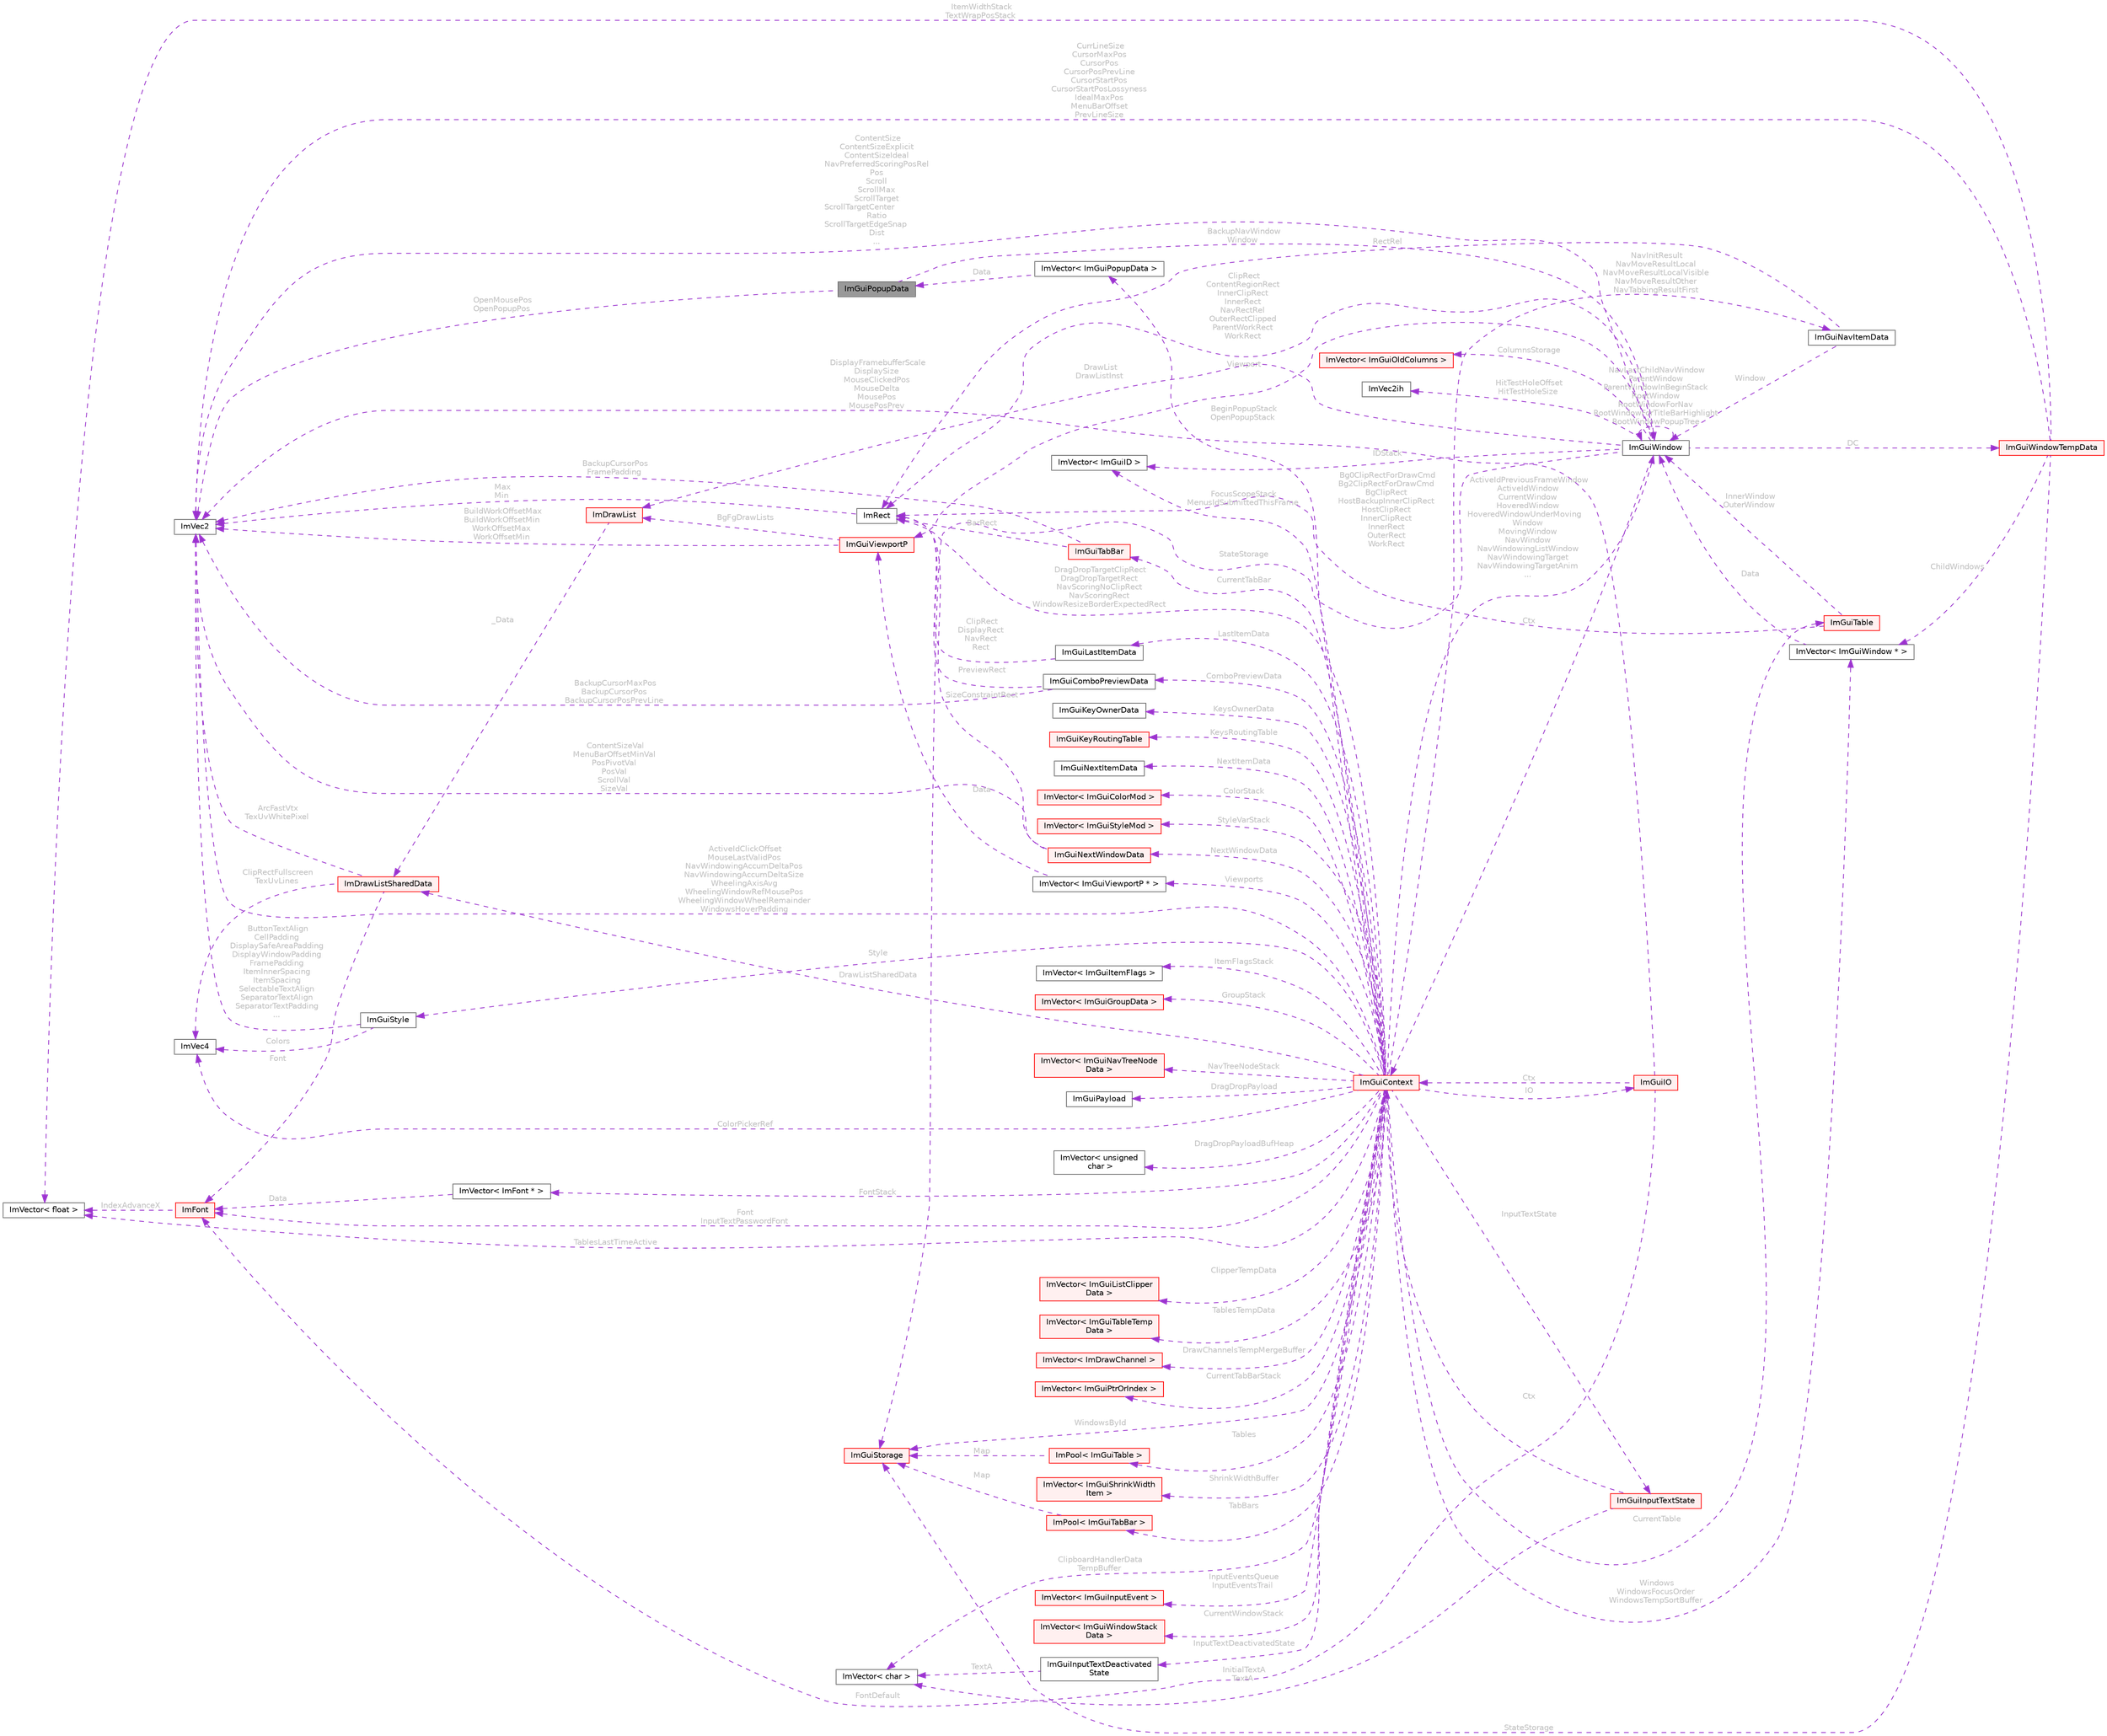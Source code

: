 digraph "ImGuiPopupData"
{
 // LATEX_PDF_SIZE
  bgcolor="transparent";
  edge [fontname=Helvetica,fontsize=10,labelfontname=Helvetica,labelfontsize=10];
  node [fontname=Helvetica,fontsize=10,shape=box,height=0.2,width=0.4];
  rankdir="LR";
  Node1 [id="Node000001",label="ImGuiPopupData",height=0.2,width=0.4,color="gray40", fillcolor="grey60", style="filled", fontcolor="black",tooltip=" "];
  Node2 -> Node1 [id="edge1_Node000001_Node000002",dir="back",color="darkorchid3",style="dashed",tooltip=" ",label=" BackupNavWindow\nWindow",fontcolor="grey" ];
  Node2 [id="Node000002",label="ImGuiWindow",height=0.2,width=0.4,color="gray40", fillcolor="white", style="filled",URL="$struct_im_gui_window.html",tooltip=" "];
  Node3 -> Node2 [id="edge2_Node000002_Node000003",dir="back",color="darkorchid3",style="dashed",tooltip=" ",label=" Ctx",fontcolor="grey" ];
  Node3 [id="Node000003",label="ImGuiContext",height=0.2,width=0.4,color="red", fillcolor="#FFF0F0", style="filled",URL="$struct_im_gui_context.html",tooltip=" "];
  Node4 -> Node3 [id="edge3_Node000003_Node000004",dir="back",color="darkorchid3",style="dashed",tooltip=" ",label=" IO",fontcolor="grey" ];
  Node4 [id="Node000004",label="ImGuiIO",height=0.2,width=0.4,color="red", fillcolor="#FFF0F0", style="filled",URL="$struct_im_gui_i_o.html",tooltip=" "];
  Node5 -> Node4 [id="edge4_Node000004_Node000005",dir="back",color="darkorchid3",style="dashed",tooltip=" ",label=" DisplayFramebufferScale\nDisplaySize\nMouseClickedPos\nMouseDelta\nMousePos\nMousePosPrev",fontcolor="grey" ];
  Node5 [id="Node000005",label="ImVec2",height=0.2,width=0.4,color="gray40", fillcolor="white", style="filled",URL="$struct_im_vec2.html",tooltip=" "];
  Node8 -> Node4 [id="edge5_Node000004_Node000008",dir="back",color="darkorchid3",style="dashed",tooltip=" ",label=" FontDefault",fontcolor="grey" ];
  Node8 [id="Node000008",label="ImFont",height=0.2,width=0.4,color="red", fillcolor="#FFF0F0", style="filled",URL="$struct_im_font.html",tooltip=" "];
  Node9 -> Node8 [id="edge6_Node000008_Node000009",dir="back",color="darkorchid3",style="dashed",tooltip=" ",label=" IndexAdvanceX",fontcolor="grey" ];
  Node9 [id="Node000009",label="ImVector\< float \>",height=0.2,width=0.4,color="gray40", fillcolor="white", style="filled",URL="$struct_im_vector.html",tooltip=" "];
  Node3 -> Node4 [id="edge7_Node000004_Node000003",dir="back",color="darkorchid3",style="dashed",tooltip=" ",label=" Ctx",fontcolor="grey" ];
  Node20 -> Node3 [id="edge8_Node000003_Node000020",dir="back",color="darkorchid3",style="dashed",tooltip=" ",label=" Style",fontcolor="grey" ];
  Node20 [id="Node000020",label="ImGuiStyle",height=0.2,width=0.4,color="gray40", fillcolor="white", style="filled",URL="$struct_im_gui_style.html",tooltip=" "];
  Node5 -> Node20 [id="edge9_Node000020_Node000005",dir="back",color="darkorchid3",style="dashed",tooltip=" ",label=" ButtonTextAlign\nCellPadding\nDisplaySafeAreaPadding\nDisplayWindowPadding\nFramePadding\nItemInnerSpacing\nItemSpacing\nSelectableTextAlign\nSeparatorTextAlign\nSeparatorTextPadding\n...",fontcolor="grey" ];
  Node17 -> Node20 [id="edge10_Node000020_Node000017",dir="back",color="darkorchid3",style="dashed",tooltip=" ",label=" Colors",fontcolor="grey" ];
  Node17 [id="Node000017",label="ImVec4",height=0.2,width=0.4,color="gray40", fillcolor="white", style="filled",URL="$struct_im_vec4.html",tooltip=" "];
  Node8 -> Node3 [id="edge11_Node000003_Node000008",dir="back",color="darkorchid3",style="dashed",tooltip=" ",label=" Font\nInputTextPasswordFont",fontcolor="grey" ];
  Node21 -> Node3 [id="edge12_Node000003_Node000021",dir="back",color="darkorchid3",style="dashed",tooltip=" ",label=" DrawListSharedData",fontcolor="grey" ];
  Node21 [id="Node000021",label="ImDrawListSharedData",height=0.2,width=0.4,color="red", fillcolor="#FFF0F0", style="filled",URL="$struct_im_draw_list_shared_data.html",tooltip=" "];
  Node5 -> Node21 [id="edge13_Node000021_Node000005",dir="back",color="darkorchid3",style="dashed",tooltip=" ",label=" ArcFastVtx\nTexUvWhitePixel",fontcolor="grey" ];
  Node8 -> Node21 [id="edge14_Node000021_Node000008",dir="back",color="darkorchid3",style="dashed",tooltip=" ",label=" Font",fontcolor="grey" ];
  Node17 -> Node21 [id="edge15_Node000021_Node000017",dir="back",color="darkorchid3",style="dashed",tooltip=" ",label=" ClipRectFullscreen\nTexUvLines",fontcolor="grey" ];
  Node23 -> Node3 [id="edge16_Node000003_Node000023",dir="back",color="darkorchid3",style="dashed",tooltip=" ",label=" InputEventsQueue\nInputEventsTrail",fontcolor="grey" ];
  Node23 [id="Node000023",label="ImVector\< ImGuiInputEvent \>",height=0.2,width=0.4,color="red", fillcolor="#FFF0F0", style="filled",URL="$struct_im_vector.html",tooltip=" "];
  Node31 -> Node3 [id="edge17_Node000003_Node000031",dir="back",color="darkorchid3",style="dashed",tooltip=" ",label=" Windows\nWindowsFocusOrder\nWindowsTempSortBuffer",fontcolor="grey" ];
  Node31 [id="Node000031",label="ImVector\< ImGuiWindow * \>",height=0.2,width=0.4,color="gray40", fillcolor="white", style="filled",URL="$struct_im_vector.html",tooltip=" "];
  Node2 -> Node31 [id="edge18_Node000031_Node000002",dir="back",color="darkorchid3",style="dashed",tooltip=" ",label=" Data",fontcolor="grey" ];
  Node32 -> Node3 [id="edge19_Node000003_Node000032",dir="back",color="darkorchid3",style="dashed",tooltip=" ",label=" CurrentWindowStack",fontcolor="grey" ];
  Node32 [id="Node000032",label="ImVector\< ImGuiWindowStack\lData \>",height=0.2,width=0.4,color="red", fillcolor="#FFF0F0", style="filled",URL="$struct_im_vector.html",tooltip=" "];
  Node37 -> Node3 [id="edge20_Node000003_Node000037",dir="back",color="darkorchid3",style="dashed",tooltip=" ",label=" WindowsById",fontcolor="grey" ];
  Node37 [id="Node000037",label="ImGuiStorage",height=0.2,width=0.4,color="red", fillcolor="#FFF0F0", style="filled",URL="$struct_im_gui_storage.html",tooltip=" "];
  Node5 -> Node3 [id="edge21_Node000003_Node000005",dir="back",color="darkorchid3",style="dashed",tooltip=" ",label=" ActiveIdClickOffset\nMouseLastValidPos\nNavWindowingAccumDeltaPos\nNavWindowingAccumDeltaSize\nWheelingAxisAvg\nWheelingWindowRefMousePos\nWheelingWindowWheelRemainder\nWindowsHoverPadding",fontcolor="grey" ];
  Node2 -> Node3 [id="edge22_Node000003_Node000002",dir="back",color="darkorchid3",style="dashed",tooltip=" ",label=" ActiveIdPreviousFrameWindow\nActiveIdWindow\nCurrentWindow\nHoveredWindow\nHoveredWindowUnderMoving\lWindow\nMovingWindow\nNavWindow\nNavWindowingListWindow\nNavWindowingTarget\nNavWindowingTargetAnim\n...",fontcolor="grey" ];
  Node40 -> Node3 [id="edge23_Node000003_Node000040",dir="back",color="darkorchid3",style="dashed",tooltip=" ",label=" KeysOwnerData",fontcolor="grey" ];
  Node40 [id="Node000040",label="ImGuiKeyOwnerData",height=0.2,width=0.4,color="gray40", fillcolor="white", style="filled",URL="$struct_im_gui_key_owner_data.html",tooltip=" "];
  Node41 -> Node3 [id="edge24_Node000003_Node000041",dir="back",color="darkorchid3",style="dashed",tooltip=" ",label=" KeysRoutingTable",fontcolor="grey" ];
  Node41 [id="Node000041",label="ImGuiKeyRoutingTable",height=0.2,width=0.4,color="red", fillcolor="#FFF0F0", style="filled",URL="$struct_im_gui_key_routing_table.html",tooltip=" "];
  Node44 -> Node3 [id="edge25_Node000003_Node000044",dir="back",color="darkorchid3",style="dashed",tooltip=" ",label=" NextItemData",fontcolor="grey" ];
  Node44 [id="Node000044",label="ImGuiNextItemData",height=0.2,width=0.4,color="gray40", fillcolor="white", style="filled",URL="$struct_im_gui_next_item_data.html",tooltip=" "];
  Node34 -> Node3 [id="edge26_Node000003_Node000034",dir="back",color="darkorchid3",style="dashed",tooltip=" ",label=" LastItemData",fontcolor="grey" ];
  Node34 [id="Node000034",label="ImGuiLastItemData",height=0.2,width=0.4,color="gray40", fillcolor="white", style="filled",URL="$struct_im_gui_last_item_data.html",tooltip=" "];
  Node35 -> Node34 [id="edge27_Node000034_Node000035",dir="back",color="darkorchid3",style="dashed",tooltip=" ",label=" ClipRect\nDisplayRect\nNavRect\nRect",fontcolor="grey" ];
  Node35 [id="Node000035",label="ImRect",height=0.2,width=0.4,color="gray40", fillcolor="white", style="filled",URL="$struct_im_rect.html",tooltip=" "];
  Node5 -> Node35 [id="edge28_Node000035_Node000005",dir="back",color="darkorchid3",style="dashed",tooltip=" ",label=" Max\nMin",fontcolor="grey" ];
  Node45 -> Node3 [id="edge29_Node000003_Node000045",dir="back",color="darkorchid3",style="dashed",tooltip=" ",label=" NextWindowData",fontcolor="grey" ];
  Node45 [id="Node000045",label="ImGuiNextWindowData",height=0.2,width=0.4,color="red", fillcolor="#FFF0F0", style="filled",URL="$struct_im_gui_next_window_data.html",tooltip=" "];
  Node5 -> Node45 [id="edge30_Node000045_Node000005",dir="back",color="darkorchid3",style="dashed",tooltip=" ",label=" ContentSizeVal\nMenuBarOffsetMinVal\nPosPivotVal\nPosVal\nScrollVal\nSizeVal",fontcolor="grey" ];
  Node35 -> Node45 [id="edge31_Node000045_Node000035",dir="back",color="darkorchid3",style="dashed",tooltip=" ",label=" SizeConstraintRect",fontcolor="grey" ];
  Node47 -> Node3 [id="edge32_Node000003_Node000047",dir="back",color="darkorchid3",style="dashed",tooltip=" ",label=" ColorStack",fontcolor="grey" ];
  Node47 [id="Node000047",label="ImVector\< ImGuiColorMod \>",height=0.2,width=0.4,color="red", fillcolor="#FFF0F0", style="filled",URL="$struct_im_vector.html",tooltip=" "];
  Node49 -> Node3 [id="edge33_Node000003_Node000049",dir="back",color="darkorchid3",style="dashed",tooltip=" ",label=" StyleVarStack",fontcolor="grey" ];
  Node49 [id="Node000049",label="ImVector\< ImGuiStyleMod \>",height=0.2,width=0.4,color="red", fillcolor="#FFF0F0", style="filled",URL="$struct_im_vector.html",tooltip=" "];
  Node7 -> Node3 [id="edge34_Node000003_Node000007",dir="back",color="darkorchid3",style="dashed",tooltip=" ",label=" FontStack",fontcolor="grey" ];
  Node7 [id="Node000007",label="ImVector\< ImFont * \>",height=0.2,width=0.4,color="gray40", fillcolor="white", style="filled",URL="$struct_im_vector.html",tooltip=" "];
  Node8 -> Node7 [id="edge35_Node000007_Node000008",dir="back",color="darkorchid3",style="dashed",tooltip=" ",label=" Data",fontcolor="grey" ];
  Node51 -> Node3 [id="edge36_Node000003_Node000051",dir="back",color="darkorchid3",style="dashed",tooltip=" ",label=" FocusScopeStack\nMenusIdSubmittedThisFrame",fontcolor="grey" ];
  Node51 [id="Node000051",label="ImVector\< ImGuiID \>",height=0.2,width=0.4,color="gray40", fillcolor="white", style="filled",URL="$struct_im_vector.html",tooltip=" "];
  Node52 -> Node3 [id="edge37_Node000003_Node000052",dir="back",color="darkorchid3",style="dashed",tooltip=" ",label=" ItemFlagsStack",fontcolor="grey" ];
  Node52 [id="Node000052",label="ImVector\< ImGuiItemFlags \>",height=0.2,width=0.4,color="gray40", fillcolor="white", style="filled",URL="$struct_im_vector.html",tooltip=" "];
  Node53 -> Node3 [id="edge38_Node000003_Node000053",dir="back",color="darkorchid3",style="dashed",tooltip=" ",label=" GroupStack",fontcolor="grey" ];
  Node53 [id="Node000053",label="ImVector\< ImGuiGroupData \>",height=0.2,width=0.4,color="red", fillcolor="#FFF0F0", style="filled",URL="$struct_im_vector.html",tooltip=" "];
  Node56 -> Node3 [id="edge39_Node000003_Node000056",dir="back",color="darkorchid3",style="dashed",tooltip=" ",label=" BeginPopupStack\nOpenPopupStack",fontcolor="grey" ];
  Node56 [id="Node000056",label="ImVector\< ImGuiPopupData \>",height=0.2,width=0.4,color="gray40", fillcolor="white", style="filled",URL="$struct_im_vector.html",tooltip=" "];
  Node1 -> Node56 [id="edge40_Node000056_Node000001",dir="back",color="darkorchid3",style="dashed",tooltip=" ",label=" Data",fontcolor="grey" ];
  Node57 -> Node3 [id="edge41_Node000003_Node000057",dir="back",color="darkorchid3",style="dashed",tooltip=" ",label=" NavTreeNodeStack",fontcolor="grey" ];
  Node57 [id="Node000057",label="ImVector\< ImGuiNavTreeNode\lData \>",height=0.2,width=0.4,color="red", fillcolor="#FFF0F0", style="filled",URL="$struct_im_vector.html",tooltip=" "];
  Node59 -> Node3 [id="edge42_Node000003_Node000059",dir="back",color="darkorchid3",style="dashed",tooltip=" ",label=" Viewports",fontcolor="grey" ];
  Node59 [id="Node000059",label="ImVector\< ImGuiViewportP * \>",height=0.2,width=0.4,color="gray40", fillcolor="white", style="filled",URL="$struct_im_vector.html",tooltip=" "];
  Node60 -> Node59 [id="edge43_Node000059_Node000060",dir="back",color="darkorchid3",style="dashed",tooltip=" ",label=" Data",fontcolor="grey" ];
  Node60 [id="Node000060",label="ImGuiViewportP",height=0.2,width=0.4,color="red", fillcolor="#FFF0F0", style="filled",URL="$struct_im_gui_viewport_p.html",tooltip=" "];
  Node62 -> Node60 [id="edge44_Node000060_Node000062",dir="back",color="darkorchid3",style="dashed",tooltip=" ",label=" BgFgDrawLists",fontcolor="grey" ];
  Node62 [id="Node000062",label="ImDrawList",height=0.2,width=0.4,color="red", fillcolor="#FFF0F0", style="filled",URL="$struct_im_draw_list.html",tooltip=" "];
  Node21 -> Node62 [id="edge45_Node000062_Node000021",dir="back",color="darkorchid3",style="dashed",tooltip=" ",label=" _Data",fontcolor="grey" ];
  Node5 -> Node60 [id="edge46_Node000060_Node000005",dir="back",color="darkorchid3",style="dashed",tooltip=" ",label=" BuildWorkOffsetMax\nBuildWorkOffsetMin\nWorkOffsetMax\nWorkOffsetMin",fontcolor="grey" ];
  Node77 -> Node3 [id="edge47_Node000003_Node000077",dir="back",color="darkorchid3",style="dashed",tooltip=" ",label=" NavInitResult\nNavMoveResultLocal\nNavMoveResultLocalVisible\nNavMoveResultOther\nNavTabbingResultFirst",fontcolor="grey" ];
  Node77 [id="Node000077",label="ImGuiNavItemData",height=0.2,width=0.4,color="gray40", fillcolor="white", style="filled",URL="$struct_im_gui_nav_item_data.html",tooltip=" "];
  Node2 -> Node77 [id="edge48_Node000077_Node000002",dir="back",color="darkorchid3",style="dashed",tooltip=" ",label=" Window",fontcolor="grey" ];
  Node35 -> Node77 [id="edge49_Node000077_Node000035",dir="back",color="darkorchid3",style="dashed",tooltip=" ",label=" RectRel",fontcolor="grey" ];
  Node35 -> Node3 [id="edge50_Node000003_Node000035",dir="back",color="darkorchid3",style="dashed",tooltip=" ",label=" DragDropTargetClipRect\nDragDropTargetRect\nNavScoringNoClipRect\nNavScoringRect\nWindowResizeBorderExpectedRect",fontcolor="grey" ];
  Node78 -> Node3 [id="edge51_Node000003_Node000078",dir="back",color="darkorchid3",style="dashed",tooltip=" ",label=" DragDropPayload",fontcolor="grey" ];
  Node78 [id="Node000078",label="ImGuiPayload",height=0.2,width=0.4,color="gray40", fillcolor="white", style="filled",URL="$struct_im_gui_payload.html",tooltip=" "];
  Node79 -> Node3 [id="edge52_Node000003_Node000079",dir="back",color="darkorchid3",style="dashed",tooltip=" ",label=" DragDropPayloadBufHeap",fontcolor="grey" ];
  Node79 [id="Node000079",label="ImVector\< unsigned\l char \>",height=0.2,width=0.4,color="gray40", fillcolor="white", style="filled",URL="$struct_im_vector.html",tooltip=" "];
  Node80 -> Node3 [id="edge53_Node000003_Node000080",dir="back",color="darkorchid3",style="dashed",tooltip=" ",label=" ClipperTempData",fontcolor="grey" ];
  Node80 [id="Node000080",label="ImVector\< ImGuiListClipper\lData \>",height=0.2,width=0.4,color="red", fillcolor="#FFF0F0", style="filled",URL="$struct_im_vector.html",tooltip=" "];
  Node85 -> Node3 [id="edge54_Node000003_Node000085",dir="back",color="darkorchid3",style="dashed",tooltip=" ",label=" CurrentTable",fontcolor="grey" ];
  Node85 [id="Node000085",label="ImGuiTable",height=0.2,width=0.4,color="red", fillcolor="#FFF0F0", style="filled",URL="$struct_im_gui_table.html",tooltip=" "];
  Node35 -> Node85 [id="edge55_Node000085_Node000035",dir="back",color="darkorchid3",style="dashed",tooltip=" ",label=" Bg0ClipRectForDrawCmd\nBg2ClipRectForDrawCmd\nBgClipRect\nHostBackupInnerClipRect\nHostClipRect\nInnerClipRect\nInnerRect\nOuterRect\nWorkRect",fontcolor="grey" ];
  Node2 -> Node85 [id="edge56_Node000085_Node000002",dir="back",color="darkorchid3",style="dashed",tooltip=" ",label=" InnerWindow\nOuterWindow",fontcolor="grey" ];
  Node99 -> Node3 [id="edge57_Node000003_Node000099",dir="back",color="darkorchid3",style="dashed",tooltip=" ",label=" TablesTempData",fontcolor="grey" ];
  Node99 [id="Node000099",label="ImVector\< ImGuiTableTemp\lData \>",height=0.2,width=0.4,color="red", fillcolor="#FFF0F0", style="filled",URL="$struct_im_vector.html",tooltip=" "];
  Node100 -> Node3 [id="edge58_Node000003_Node000100",dir="back",color="darkorchid3",style="dashed",tooltip=" ",label=" Tables",fontcolor="grey" ];
  Node100 [id="Node000100",label="ImPool\< ImGuiTable \>",height=0.2,width=0.4,color="red", fillcolor="#FFF0F0", style="filled",URL="$struct_im_pool.html",tooltip=" "];
  Node37 -> Node100 [id="edge59_Node000100_Node000037",dir="back",color="darkorchid3",style="dashed",tooltip=" ",label=" Map",fontcolor="grey" ];
  Node9 -> Node3 [id="edge60_Node000003_Node000009",dir="back",color="darkorchid3",style="dashed",tooltip=" ",label=" TablesLastTimeActive",fontcolor="grey" ];
  Node72 -> Node3 [id="edge61_Node000003_Node000072",dir="back",color="darkorchid3",style="dashed",tooltip=" ",label=" DrawChannelsTempMergeBuffer",fontcolor="grey" ];
  Node72 [id="Node000072",label="ImVector\< ImDrawChannel \>",height=0.2,width=0.4,color="red", fillcolor="#FFF0F0", style="filled",URL="$struct_im_vector.html",tooltip=" "];
  Node102 -> Node3 [id="edge62_Node000003_Node000102",dir="back",color="darkorchid3",style="dashed",tooltip=" ",label=" CurrentTabBar",fontcolor="grey" ];
  Node102 [id="Node000102",label="ImGuiTabBar",height=0.2,width=0.4,color="red", fillcolor="#FFF0F0", style="filled",URL="$struct_im_gui_tab_bar.html",tooltip=" "];
  Node35 -> Node102 [id="edge63_Node000102_Node000035",dir="back",color="darkorchid3",style="dashed",tooltip=" ",label=" BarRect",fontcolor="grey" ];
  Node5 -> Node102 [id="edge64_Node000102_Node000005",dir="back",color="darkorchid3",style="dashed",tooltip=" ",label=" BackupCursorPos\nFramePadding",fontcolor="grey" ];
  Node105 -> Node3 [id="edge65_Node000003_Node000105",dir="back",color="darkorchid3",style="dashed",tooltip=" ",label=" TabBars",fontcolor="grey" ];
  Node105 [id="Node000105",label="ImPool\< ImGuiTabBar \>",height=0.2,width=0.4,color="red", fillcolor="#FFF0F0", style="filled",URL="$struct_im_pool.html",tooltip=" "];
  Node37 -> Node105 [id="edge66_Node000105_Node000037",dir="back",color="darkorchid3",style="dashed",tooltip=" ",label=" Map",fontcolor="grey" ];
  Node107 -> Node3 [id="edge67_Node000003_Node000107",dir="back",color="darkorchid3",style="dashed",tooltip=" ",label=" CurrentTabBarStack",fontcolor="grey" ];
  Node107 [id="Node000107",label="ImVector\< ImGuiPtrOrIndex \>",height=0.2,width=0.4,color="red", fillcolor="#FFF0F0", style="filled",URL="$struct_im_vector.html",tooltip=" "];
  Node109 -> Node3 [id="edge68_Node000003_Node000109",dir="back",color="darkorchid3",style="dashed",tooltip=" ",label=" ShrinkWidthBuffer",fontcolor="grey" ];
  Node109 [id="Node000109",label="ImVector\< ImGuiShrinkWidth\lItem \>",height=0.2,width=0.4,color="red", fillcolor="#FFF0F0", style="filled",URL="$struct_im_vector.html",tooltip=" "];
  Node111 -> Node3 [id="edge69_Node000003_Node000111",dir="back",color="darkorchid3",style="dashed",tooltip=" ",label=" InputTextState",fontcolor="grey" ];
  Node111 [id="Node000111",label="ImGuiInputTextState",height=0.2,width=0.4,color="red", fillcolor="#FFF0F0", style="filled",URL="$struct_im_gui_input_text_state.html",tooltip=" "];
  Node3 -> Node111 [id="edge70_Node000111_Node000003",dir="back",color="darkorchid3",style="dashed",tooltip=" ",label=" Ctx",fontcolor="grey" ];
  Node93 -> Node111 [id="edge71_Node000111_Node000093",dir="back",color="darkorchid3",style="dashed",tooltip=" ",label=" InitialTextA\nTextA",fontcolor="grey" ];
  Node93 [id="Node000093",label="ImVector\< char \>",height=0.2,width=0.4,color="gray40", fillcolor="white", style="filled",URL="$struct_im_vector.html",tooltip=" "];
  Node115 -> Node3 [id="edge72_Node000003_Node000115",dir="back",color="darkorchid3",style="dashed",tooltip=" ",label=" InputTextDeactivatedState",fontcolor="grey" ];
  Node115 [id="Node000115",label="ImGuiInputTextDeactivated\lState",height=0.2,width=0.4,color="gray40", fillcolor="white", style="filled",URL="$struct_im_gui_input_text_deactivated_state.html",tooltip=" "];
  Node93 -> Node115 [id="edge73_Node000115_Node000093",dir="back",color="darkorchid3",style="dashed",tooltip=" ",label=" TextA",fontcolor="grey" ];
  Node17 -> Node3 [id="edge74_Node000003_Node000017",dir="back",color="darkorchid3",style="dashed",tooltip=" ",label=" ColorPickerRef",fontcolor="grey" ];
  Node116 -> Node3 [id="edge75_Node000003_Node000116",dir="back",color="darkorchid3",style="dashed",tooltip=" ",label=" ComboPreviewData",fontcolor="grey" ];
  Node116 [id="Node000116",label="ImGuiComboPreviewData",height=0.2,width=0.4,color="gray40", fillcolor="white", style="filled",URL="$struct_im_gui_combo_preview_data.html",tooltip=" "];
  Node35 -> Node116 [id="edge76_Node000116_Node000035",dir="back",color="darkorchid3",style="dashed",tooltip=" ",label=" PreviewRect",fontcolor="grey" ];
  Node5 -> Node116 [id="edge77_Node000116_Node000005",dir="back",color="darkorchid3",style="dashed",tooltip=" ",label=" BackupCursorMaxPos\nBackupCursorPos\nBackupCursorPosPrevLine",fontcolor="grey" ];
  Node93 -> Node3 [id="edge78_Node000003_Node000093",dir="back",color="darkorchid3",style="dashed",tooltip=" ",label=" ClipboardHandlerData\nTempBuffer",fontcolor="grey" ];
  Node60 -> Node2 [id="edge79_Node000002_Node000060",dir="back",color="darkorchid3",style="dashed",tooltip=" ",label=" Viewport",fontcolor="grey" ];
  Node5 -> Node2 [id="edge80_Node000002_Node000005",dir="back",color="darkorchid3",style="dashed",tooltip=" ",label=" ContentSize\nContentSizeExplicit\nContentSizeIdeal\nNavPreferredScoringPosRel\nPos\nScroll\nScrollMax\nScrollTarget\nScrollTargetCenter\lRatio\nScrollTargetEdgeSnap\lDist\n...",fontcolor="grey" ];
  Node51 -> Node2 [id="edge81_Node000002_Node000051",dir="back",color="darkorchid3",style="dashed",tooltip=" ",label=" IDStack",fontcolor="grey" ];
  Node134 -> Node2 [id="edge82_Node000002_Node000134",dir="back",color="darkorchid3",style="dashed",tooltip=" ",label=" DC",fontcolor="grey" ];
  Node134 [id="Node000134",label="ImGuiWindowTempData",height=0.2,width=0.4,color="red", fillcolor="#FFF0F0", style="filled",URL="$struct_im_gui_window_temp_data.html",tooltip=" "];
  Node5 -> Node134 [id="edge83_Node000134_Node000005",dir="back",color="darkorchid3",style="dashed",tooltip=" ",label=" CurrLineSize\nCursorMaxPos\nCursorPos\nCursorPosPrevLine\nCursorStartPos\nCursorStartPosLossyness\nIdealMaxPos\nMenuBarOffset\nPrevLineSize",fontcolor="grey" ];
  Node31 -> Node134 [id="edge84_Node000134_Node000031",dir="back",color="darkorchid3",style="dashed",tooltip=" ",label=" ChildWindows",fontcolor="grey" ];
  Node37 -> Node134 [id="edge85_Node000134_Node000037",dir="back",color="darkorchid3",style="dashed",tooltip=" ",label=" StateStorage",fontcolor="grey" ];
  Node9 -> Node134 [id="edge86_Node000134_Node000009",dir="back",color="darkorchid3",style="dashed",tooltip=" ",label=" ItemWidthStack\nTextWrapPosStack",fontcolor="grey" ];
  Node35 -> Node2 [id="edge87_Node000002_Node000035",dir="back",color="darkorchid3",style="dashed",tooltip=" ",label=" ClipRect\nContentRegionRect\nInnerClipRect\nInnerRect\nNavRectRel\nOuterRectClipped\nParentWorkRect\nWorkRect",fontcolor="grey" ];
  Node139 -> Node2 [id="edge88_Node000002_Node000139",dir="back",color="darkorchid3",style="dashed",tooltip=" ",label=" HitTestHoleOffset\nHitTestHoleSize",fontcolor="grey" ];
  Node139 [id="Node000139",label="ImVec2ih",height=0.2,width=0.4,color="gray40", fillcolor="white", style="filled",URL="$struct_im_vec2ih.html",tooltip=" "];
  Node37 -> Node2 [id="edge89_Node000002_Node000037",dir="back",color="darkorchid3",style="dashed",tooltip=" ",label=" StateStorage",fontcolor="grey" ];
  Node140 -> Node2 [id="edge90_Node000002_Node000140",dir="back",color="darkorchid3",style="dashed",tooltip=" ",label=" ColumnsStorage",fontcolor="grey" ];
  Node140 [id="Node000140",label="ImVector\< ImGuiOldColumns \>",height=0.2,width=0.4,color="red", fillcolor="#FFF0F0", style="filled",URL="$struct_im_vector.html",tooltip=" "];
  Node62 -> Node2 [id="edge91_Node000002_Node000062",dir="back",color="darkorchid3",style="dashed",tooltip=" ",label=" DrawList\nDrawListInst",fontcolor="grey" ];
  Node2 -> Node2 [id="edge92_Node000002_Node000002",dir="back",color="darkorchid3",style="dashed",tooltip=" ",label=" NavLastChildNavWindow\nParentWindow\nParentWindowInBeginStack\nRootWindow\nRootWindowForNav\nRootWindowForTitleBarHighlight\nRootWindowPopupTree",fontcolor="grey" ];
  Node5 -> Node1 [id="edge93_Node000001_Node000005",dir="back",color="darkorchid3",style="dashed",tooltip=" ",label=" OpenMousePos\nOpenPopupPos",fontcolor="grey" ];
}
